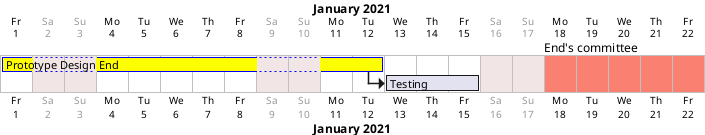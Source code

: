@startgantt
printscale daily zoom 2
saturday are closed
sunday are closed
' 2021-01-05 is closed

Project starts 2021-01-01
[Prototype Design End] as [TASK1] lasts 8 days
[TASK1] is colored in Yellow/Blue
[Testing] lasts 3 days
[TASK1] -> [Testing]

2021-01-18 to 2021-01-22 are named [End's committee]
2021-01-18 to 2021-01-22 are colored in salmon
@endgantt